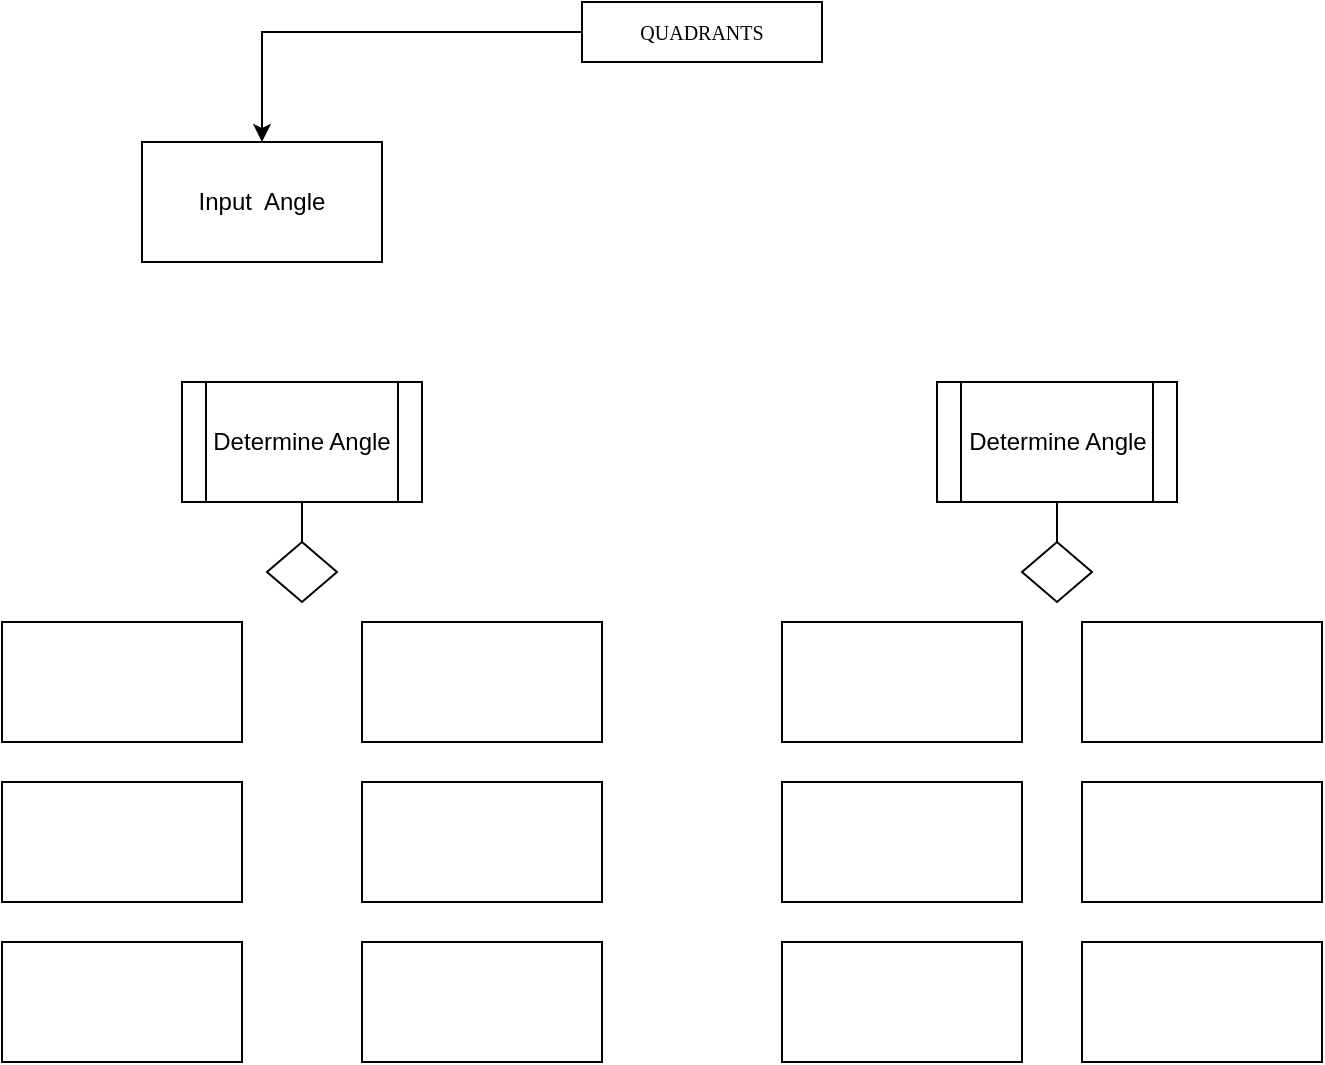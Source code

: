 <mxfile version="22.1.11" type="github">
  <diagram id="C5RBs43oDa-KdzZeNtuy" name="Page-1">
    <mxGraphModel dx="866" dy="454" grid="1" gridSize="10" guides="1" tooltips="1" connect="1" arrows="1" fold="1" page="1" pageScale="1" pageWidth="850" pageHeight="1100" math="0" shadow="0">
      <root>
        <mxCell id="WIyWlLk6GJQsqaUBKTNV-0" />
        <mxCell id="WIyWlLk6GJQsqaUBKTNV-1" parent="WIyWlLk6GJQsqaUBKTNV-0" />
        <mxCell id="8WiG1Z4xrSXmHNuQT8RZ-116" value="" style="edgeStyle=orthogonalEdgeStyle;rounded=0;orthogonalLoop=1;jettySize=auto;html=1;" edge="1" parent="WIyWlLk6GJQsqaUBKTNV-1" source="8WiG1Z4xrSXmHNuQT8RZ-0" target="8WiG1Z4xrSXmHNuQT8RZ-109">
          <mxGeometry relative="1" as="geometry" />
        </mxCell>
        <mxCell id="8WiG1Z4xrSXmHNuQT8RZ-0" value="&lt;font face=&quot;Verdana&quot; style=&quot;font-size: 10px;&quot;&gt;QUADRANTS&lt;/font&gt;" style="rounded=0;whiteSpace=wrap;html=1;fontSize=10;" vertex="1" parent="WIyWlLk6GJQsqaUBKTNV-1">
          <mxGeometry x="390" y="130" width="120" height="30" as="geometry" />
        </mxCell>
        <mxCell id="8WiG1Z4xrSXmHNuQT8RZ-109" value="Input&amp;nbsp; Angle" style="rounded=0;whiteSpace=wrap;html=1;" vertex="1" parent="WIyWlLk6GJQsqaUBKTNV-1">
          <mxGeometry x="170" y="200" width="120" height="60" as="geometry" />
        </mxCell>
        <mxCell id="8WiG1Z4xrSXmHNuQT8RZ-112" value="Determine Angle" style="shape=process;whiteSpace=wrap;html=1;backgroundOutline=1;" vertex="1" parent="WIyWlLk6GJQsqaUBKTNV-1">
          <mxGeometry x="190" y="320" width="120" height="60" as="geometry" />
        </mxCell>
        <mxCell id="8WiG1Z4xrSXmHNuQT8RZ-117" value="" style="rhombus;whiteSpace=wrap;html=1;" vertex="1" parent="WIyWlLk6GJQsqaUBKTNV-1">
          <mxGeometry x="232.5" y="400" width="35" height="30" as="geometry" />
        </mxCell>
        <mxCell id="8WiG1Z4xrSXmHNuQT8RZ-118" value="" style="endArrow=none;html=1;rounded=0;exitX=0.5;exitY=0;exitDx=0;exitDy=0;entryX=0.5;entryY=1;entryDx=0;entryDy=0;" edge="1" parent="WIyWlLk6GJQsqaUBKTNV-1" source="8WiG1Z4xrSXmHNuQT8RZ-117" target="8WiG1Z4xrSXmHNuQT8RZ-112">
          <mxGeometry width="50" height="50" relative="1" as="geometry">
            <mxPoint x="370" y="280" as="sourcePoint" />
            <mxPoint x="420" y="230" as="targetPoint" />
          </mxGeometry>
        </mxCell>
        <mxCell id="8WiG1Z4xrSXmHNuQT8RZ-119" value="" style="rounded=0;whiteSpace=wrap;html=1;" vertex="1" parent="WIyWlLk6GJQsqaUBKTNV-1">
          <mxGeometry x="100" y="600" width="120" height="60" as="geometry" />
        </mxCell>
        <mxCell id="8WiG1Z4xrSXmHNuQT8RZ-120" value="" style="rounded=0;whiteSpace=wrap;html=1;" vertex="1" parent="WIyWlLk6GJQsqaUBKTNV-1">
          <mxGeometry x="280" y="600" width="120" height="60" as="geometry" />
        </mxCell>
        <mxCell id="8WiG1Z4xrSXmHNuQT8RZ-121" value="" style="rounded=0;whiteSpace=wrap;html=1;" vertex="1" parent="WIyWlLk6GJQsqaUBKTNV-1">
          <mxGeometry x="280" y="440" width="120" height="60" as="geometry" />
        </mxCell>
        <mxCell id="8WiG1Z4xrSXmHNuQT8RZ-122" value="" style="rounded=0;whiteSpace=wrap;html=1;" vertex="1" parent="WIyWlLk6GJQsqaUBKTNV-1">
          <mxGeometry x="280" y="520" width="120" height="60" as="geometry" />
        </mxCell>
        <mxCell id="8WiG1Z4xrSXmHNuQT8RZ-123" value="" style="rounded=0;whiteSpace=wrap;html=1;" vertex="1" parent="WIyWlLk6GJQsqaUBKTNV-1">
          <mxGeometry x="100" y="520" width="120" height="60" as="geometry" />
        </mxCell>
        <mxCell id="8WiG1Z4xrSXmHNuQT8RZ-124" value="" style="rounded=0;whiteSpace=wrap;html=1;" vertex="1" parent="WIyWlLk6GJQsqaUBKTNV-1">
          <mxGeometry x="100" y="440" width="120" height="60" as="geometry" />
        </mxCell>
        <mxCell id="8WiG1Z4xrSXmHNuQT8RZ-132" value="Determine Angle" style="shape=process;whiteSpace=wrap;html=1;backgroundOutline=1;" vertex="1" parent="WIyWlLk6GJQsqaUBKTNV-1">
          <mxGeometry x="567.5" y="320" width="120" height="60" as="geometry" />
        </mxCell>
        <mxCell id="8WiG1Z4xrSXmHNuQT8RZ-133" value="" style="rhombus;whiteSpace=wrap;html=1;" vertex="1" parent="WIyWlLk6GJQsqaUBKTNV-1">
          <mxGeometry x="610" y="400" width="35" height="30" as="geometry" />
        </mxCell>
        <mxCell id="8WiG1Z4xrSXmHNuQT8RZ-134" value="" style="endArrow=none;html=1;rounded=0;exitX=0.5;exitY=0;exitDx=0;exitDy=0;entryX=0.5;entryY=1;entryDx=0;entryDy=0;" edge="1" parent="WIyWlLk6GJQsqaUBKTNV-1" source="8WiG1Z4xrSXmHNuQT8RZ-133" target="8WiG1Z4xrSXmHNuQT8RZ-132">
          <mxGeometry width="50" height="50" relative="1" as="geometry">
            <mxPoint x="800" y="280" as="sourcePoint" />
            <mxPoint x="850" y="230" as="targetPoint" />
          </mxGeometry>
        </mxCell>
        <mxCell id="8WiG1Z4xrSXmHNuQT8RZ-135" value="" style="rounded=0;whiteSpace=wrap;html=1;" vertex="1" parent="WIyWlLk6GJQsqaUBKTNV-1">
          <mxGeometry x="490" y="600" width="120" height="60" as="geometry" />
        </mxCell>
        <mxCell id="8WiG1Z4xrSXmHNuQT8RZ-136" value="" style="rounded=0;whiteSpace=wrap;html=1;" vertex="1" parent="WIyWlLk6GJQsqaUBKTNV-1">
          <mxGeometry x="640" y="600" width="120" height="60" as="geometry" />
        </mxCell>
        <mxCell id="8WiG1Z4xrSXmHNuQT8RZ-137" value="" style="rounded=0;whiteSpace=wrap;html=1;" vertex="1" parent="WIyWlLk6GJQsqaUBKTNV-1">
          <mxGeometry x="640" y="440" width="120" height="60" as="geometry" />
        </mxCell>
        <mxCell id="8WiG1Z4xrSXmHNuQT8RZ-138" value="" style="rounded=0;whiteSpace=wrap;html=1;" vertex="1" parent="WIyWlLk6GJQsqaUBKTNV-1">
          <mxGeometry x="640" y="520" width="120" height="60" as="geometry" />
        </mxCell>
        <mxCell id="8WiG1Z4xrSXmHNuQT8RZ-139" value="" style="rounded=0;whiteSpace=wrap;html=1;" vertex="1" parent="WIyWlLk6GJQsqaUBKTNV-1">
          <mxGeometry x="490" y="520" width="120" height="60" as="geometry" />
        </mxCell>
        <mxCell id="8WiG1Z4xrSXmHNuQT8RZ-140" value="" style="rounded=0;whiteSpace=wrap;html=1;" vertex="1" parent="WIyWlLk6GJQsqaUBKTNV-1">
          <mxGeometry x="490" y="440" width="120" height="60" as="geometry" />
        </mxCell>
      </root>
    </mxGraphModel>
  </diagram>
</mxfile>
